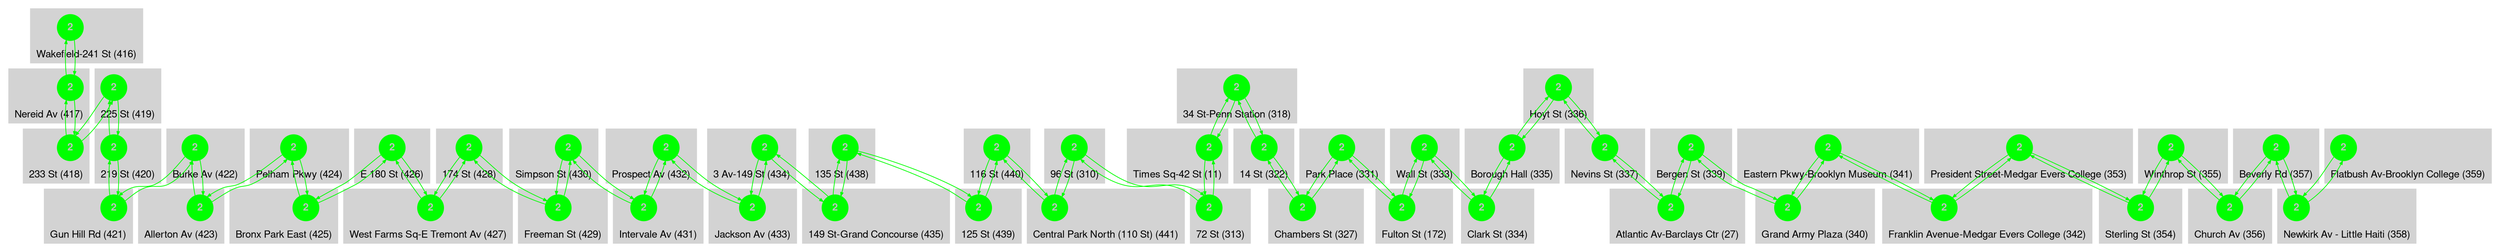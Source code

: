 
digraph G {
  fontname="Helvetica,Arial,sans-serif";
  node [fontname="Helvetica,Arial,sans-serif bold" labelloc="c"];
  edge [fontname="Helvetica,Arial,sans-serif" fontsize=8 arrowsize=0.5];
  
  subgraph cluster_416 {
    style=filled;
    color=lightgrey;
    labelloc="b";
    node [style=filled];
    node [label="2" fillcolor=green, color="green", penwidth=1, fontcolor=gray, shape="circle"]"416_2";
    label = "Wakefield-241 St (416)";
  }

  subgraph cluster_310 {
    style=filled;
    color=lightgrey;
    labelloc="b";
    node [style=filled];
    node [label="2" fillcolor=green, color="green", penwidth=1, fontcolor=gray, shape="circle"]"310_2";
    label = "96 St (310)";
  }

  subgraph cluster_313 {
    style=filled;
    color=lightgrey;
    labelloc="b";
    node [style=filled];
    node [label="2" fillcolor=green, color="green", penwidth=1, fontcolor=gray, shape="circle"]"313_2";
    label = "72 St (313)";
  }

  subgraph cluster_318 {
    style=filled;
    color=lightgrey;
    labelloc="b";
    node [style=filled];
    node [label="2" fillcolor=green, color="green", penwidth=1, fontcolor=gray, shape="circle"]"318_2";
    label = "34 St-Penn Station (318)";
  }

  subgraph cluster_322 {
    style=filled;
    color=lightgrey;
    labelloc="b";
    node [style=filled];
    node [label="2" fillcolor=green, color="green", penwidth=1, fontcolor=gray, shape="circle"]"322_2";
    label = "14 St (322)";
  }

  subgraph cluster_327 {
    style=filled;
    color=lightgrey;
    labelloc="b";
    node [style=filled];
    node [label="2" fillcolor=green, color="green", penwidth=1, fontcolor=gray, shape="circle"]"327_2";
    label = "Chambers St (327)";
  }

  subgraph cluster_331 {
    style=filled;
    color=lightgrey;
    labelloc="b";
    node [style=filled];
    node [label="2" fillcolor=green, color="green", penwidth=1, fontcolor=gray, shape="circle"]"331_2";
    label = "Park Place (331)";
  }

  subgraph cluster_333 {
    style=filled;
    color=lightgrey;
    labelloc="b";
    node [style=filled];
    node [label="2" fillcolor=green, color="green", penwidth=1, fontcolor=gray, shape="circle"]"333_2";
    label = "Wall St (333)";
  }

  subgraph cluster_334 {
    style=filled;
    color=lightgrey;
    labelloc="b";
    node [style=filled];
    node [label="2" fillcolor=green, color="green", penwidth=1, fontcolor=gray, shape="circle"]"334_2";
    label = "Clark St (334)";
  }

  subgraph cluster_336 {
    style=filled;
    color=lightgrey;
    labelloc="b";
    node [style=filled];
    node [label="2" fillcolor=green, color="green", penwidth=1, fontcolor=gray, shape="circle"]"336_2";
    label = "Hoyt St (336)";
  }

  subgraph cluster_339 {
    style=filled;
    color=lightgrey;
    labelloc="b";
    node [style=filled];
    node [label="2" fillcolor=green, color="green", penwidth=1, fontcolor=gray, shape="circle"]"339_2";
    label = "Bergen St (339)";
  }

  subgraph cluster_340 {
    style=filled;
    color=lightgrey;
    labelloc="b";
    node [style=filled];
    node [label="2" fillcolor=green, color="green", penwidth=1, fontcolor=gray, shape="circle"]"340_2";
    label = "Grand Army Plaza (340)";
  }

  subgraph cluster_341 {
    style=filled;
    color=lightgrey;
    labelloc="b";
    node [style=filled];
    node [label="2" fillcolor=green, color="green", penwidth=1, fontcolor=gray, shape="circle"]"341_2";
    label = "Eastern Pkwy-Brooklyn Museum (341)";
  }

  subgraph cluster_438 {
    style=filled;
    color=lightgrey;
    labelloc="b";
    node [style=filled];
    node [label="2" fillcolor=green, color="green", penwidth=1, fontcolor=gray, shape="circle"]"438_2";
    label = "135 St (438)";
  }

  subgraph cluster_439 {
    style=filled;
    color=lightgrey;
    labelloc="b";
    node [style=filled];
    node [label="2" fillcolor=green, color="green", penwidth=1, fontcolor=gray, shape="circle"]"439_2";
    label = "125 St (439)";
  }

  subgraph cluster_440 {
    style=filled;
    color=lightgrey;
    labelloc="b";
    node [style=filled];
    node [label="2" fillcolor=green, color="green", penwidth=1, fontcolor=gray, shape="circle"]"440_2";
    label = "116 St (440)";
  }

  subgraph cluster_441 {
    style=filled;
    color=lightgrey;
    labelloc="b";
    node [style=filled];
    node [label="2" fillcolor=green, color="green", penwidth=1, fontcolor=gray, shape="circle"]"441_2";
    label = "Central Park North (110 St) (441)";
  }

  subgraph cluster_335 {
    style=filled;
    color=lightgrey;
    labelloc="b";
    node [style=filled];
    node [label="2" fillcolor=green, color="green", penwidth=1, fontcolor=gray, shape="circle"]"335_2";
    label = "Borough Hall (335)";
  }

  subgraph cluster_337 {
    style=filled;
    color=lightgrey;
    labelloc="b";
    node [style=filled];
    node [label="2" fillcolor=green, color="green", penwidth=1, fontcolor=gray, shape="circle"]"337_2";
    label = "Nevins St (337)";
  }

  subgraph cluster_342 {
    style=filled;
    color=lightgrey;
    labelloc="b";
    node [style=filled];
    node [label="2" fillcolor=green, color="green", penwidth=1, fontcolor=gray, shape="circle"]"342_2";
    label = "Franklin Avenue-Medgar Evers College (342)";
  }

  subgraph cluster_435 {
    style=filled;
    color=lightgrey;
    labelloc="b";
    node [style=filled];
    node [label="2" fillcolor=green, color="green", penwidth=1, fontcolor=gray, shape="circle"]"435_2";
    label = "149 St-Grand Concourse (435)";
  }

  subgraph cluster_353 {
    style=filled;
    color=lightgrey;
    labelloc="b";
    node [style=filled];
    node [label="2" fillcolor=green, color="green", penwidth=1, fontcolor=gray, shape="circle"]"353_2";
    label = "President Street-Medgar Evers College (353)";
  }

  subgraph cluster_354 {
    style=filled;
    color=lightgrey;
    labelloc="b";
    node [style=filled];
    node [label="2" fillcolor=green, color="green", penwidth=1, fontcolor=gray, shape="circle"]"354_2";
    label = "Sterling St (354)";
  }

  subgraph cluster_355 {
    style=filled;
    color=lightgrey;
    labelloc="b";
    node [style=filled];
    node [label="2" fillcolor=green, color="green", penwidth=1, fontcolor=gray, shape="circle"]"355_2";
    label = "Winthrop St (355)";
  }

  subgraph cluster_356 {
    style=filled;
    color=lightgrey;
    labelloc="b";
    node [style=filled];
    node [label="2" fillcolor=green, color="green", penwidth=1, fontcolor=gray, shape="circle"]"356_2";
    label = "Church Av (356)";
  }

  subgraph cluster_357 {
    style=filled;
    color=lightgrey;
    labelloc="b";
    node [style=filled];
    node [label="2" fillcolor=green, color="green", penwidth=1, fontcolor=gray, shape="circle"]"357_2";
    label = "Beverly Rd (357)";
  }

  subgraph cluster_358 {
    style=filled;
    color=lightgrey;
    labelloc="b";
    node [style=filled];
    node [label="2" fillcolor=green, color="green", penwidth=1, fontcolor=gray, shape="circle"]"358_2";
    label = "Newkirk Av - Little Haiti (358)";
  }

  subgraph cluster_359 {
    style=filled;
    color=lightgrey;
    labelloc="b";
    node [style=filled];
    node [label="2" fillcolor=green, color="green", penwidth=1, fontcolor=gray, shape="circle"]"359_2";
    label = "Flatbush Av-Brooklyn College (359)";
  }

  subgraph cluster_417 {
    style=filled;
    color=lightgrey;
    labelloc="b";
    node [style=filled];
    node [label="2" fillcolor=green, color="green", penwidth=1, fontcolor=gray, shape="circle"]"417_2";
    label = "Nereid Av (417)";
  }

  subgraph cluster_418 {
    style=filled;
    color=lightgrey;
    labelloc="b";
    node [style=filled];
    node [label="2" fillcolor=green, color="green", penwidth=1, fontcolor=gray, shape="circle"]"418_2";
    label = "233 St (418)";
  }

  subgraph cluster_419 {
    style=filled;
    color=lightgrey;
    labelloc="b";
    node [style=filled];
    node [label="2" fillcolor=green, color="green", penwidth=1, fontcolor=gray, shape="circle"]"419_2";
    label = "225 St (419)";
  }

  subgraph cluster_420 {
    style=filled;
    color=lightgrey;
    labelloc="b";
    node [style=filled];
    node [label="2" fillcolor=green, color="green", penwidth=1, fontcolor=gray, shape="circle"]"420_2";
    label = "219 St (420)";
  }

  subgraph cluster_421 {
    style=filled;
    color=lightgrey;
    labelloc="b";
    node [style=filled];
    node [label="2" fillcolor=green, color="green", penwidth=1, fontcolor=gray, shape="circle"]"421_2";
    label = "Gun Hill Rd (421)";
  }

  subgraph cluster_422 {
    style=filled;
    color=lightgrey;
    labelloc="b";
    node [style=filled];
    node [label="2" fillcolor=green, color="green", penwidth=1, fontcolor=gray, shape="circle"]"422_2";
    label = "Burke Av (422)";
  }

  subgraph cluster_423 {
    style=filled;
    color=lightgrey;
    labelloc="b";
    node [style=filled];
    node [label="2" fillcolor=green, color="green", penwidth=1, fontcolor=gray, shape="circle"]"423_2";
    label = "Allerton Av (423)";
  }

  subgraph cluster_424 {
    style=filled;
    color=lightgrey;
    labelloc="b";
    node [style=filled];
    node [label="2" fillcolor=green, color="green", penwidth=1, fontcolor=gray, shape="circle"]"424_2";
    label = "Pelham Pkwy (424)";
  }

  subgraph cluster_425 {
    style=filled;
    color=lightgrey;
    labelloc="b";
    node [style=filled];
    node [label="2" fillcolor=green, color="green", penwidth=1, fontcolor=gray, shape="circle"]"425_2";
    label = "Bronx Park East (425)";
  }

  subgraph cluster_426 {
    style=filled;
    color=lightgrey;
    labelloc="b";
    node [style=filled];
    node [label="2" fillcolor=green, color="green", penwidth=1, fontcolor=gray, shape="circle"]"426_2";
    label = "E 180 St (426)";
  }

  subgraph cluster_427 {
    style=filled;
    color=lightgrey;
    labelloc="b";
    node [style=filled];
    node [label="2" fillcolor=green, color="green", penwidth=1, fontcolor=gray, shape="circle"]"427_2";
    label = "West Farms Sq-E Tremont Av (427)";
  }

  subgraph cluster_428 {
    style=filled;
    color=lightgrey;
    labelloc="b";
    node [style=filled];
    node [label="2" fillcolor=green, color="green", penwidth=1, fontcolor=gray, shape="circle"]"428_2";
    label = "174 St (428)";
  }

  subgraph cluster_429 {
    style=filled;
    color=lightgrey;
    labelloc="b";
    node [style=filled];
    node [label="2" fillcolor=green, color="green", penwidth=1, fontcolor=gray, shape="circle"]"429_2";
    label = "Freeman St (429)";
  }

  subgraph cluster_430 {
    style=filled;
    color=lightgrey;
    labelloc="b";
    node [style=filled];
    node [label="2" fillcolor=green, color="green", penwidth=1, fontcolor=gray, shape="circle"]"430_2";
    label = "Simpson St (430)";
  }

  subgraph cluster_431 {
    style=filled;
    color=lightgrey;
    labelloc="b";
    node [style=filled];
    node [label="2" fillcolor=green, color="green", penwidth=1, fontcolor=gray, shape="circle"]"431_2";
    label = "Intervale Av (431)";
  }

  subgraph cluster_432 {
    style=filled;
    color=lightgrey;
    labelloc="b";
    node [style=filled];
    node [label="2" fillcolor=green, color="green", penwidth=1, fontcolor=gray, shape="circle"]"432_2";
    label = "Prospect Av (432)";
  }

  subgraph cluster_433 {
    style=filled;
    color=lightgrey;
    labelloc="b";
    node [style=filled];
    node [label="2" fillcolor=green, color="green", penwidth=1, fontcolor=gray, shape="circle"]"433_2";
    label = "Jackson Av (433)";
  }

  subgraph cluster_434 {
    style=filled;
    color=lightgrey;
    labelloc="b";
    node [style=filled];
    node [label="2" fillcolor=green, color="green", penwidth=1, fontcolor=gray, shape="circle"]"434_2";
    label = "3 Av-149 St (434)";
  }

  subgraph cluster_172 {
    style=filled;
    color=lightgrey;
    labelloc="b";
    node [style=filled];
    node [label="2" fillcolor=green, color="green", penwidth=1, fontcolor=gray, shape="circle"]"172_2";
    label = "Fulton St (172)";
  }

  subgraph cluster_27 {
    style=filled;
    color=lightgrey;
    labelloc="b";
    node [style=filled];
    node [label="2" fillcolor=green, color="green", penwidth=1, fontcolor=gray, shape="circle"]"27_2";
    label = "Atlantic Av-Barclays Ctr (27)";
  }

  subgraph cluster_11 {
    style=filled;
    color=lightgrey;
    labelloc="b";
    node [style=filled];
    node [label="2" fillcolor=green, color="green", penwidth=1, fontcolor=gray, shape="circle"]"11_2";
    label = "Times Sq-42 St (11)";
  }

  "416_2" -> "417_2"[ color=green fontcolor=green penwidth=1 fontsize=8 arrowsize=0.5];
  "310_2" -> "441_2"[ color=green fontcolor=green penwidth=1 fontsize=8 arrowsize=0.5];
  "310_2" -> "313_2"[ color=green fontcolor=green penwidth=1 fontsize=8 arrowsize=0.5];
  "313_2" -> "310_2"[ color=green fontcolor=green penwidth=1 fontsize=8 arrowsize=0.5];
  "313_2" -> "11_2"[ color=green fontcolor=green penwidth=1 fontsize=8 arrowsize=0.5];
  "318_2" -> "11_2"[ color=green fontcolor=green penwidth=1 fontsize=8 arrowsize=0.5];
  "318_2" -> "322_2"[ color=green fontcolor=green penwidth=1 fontsize=8 arrowsize=0.5];
  "322_2" -> "318_2"[ color=green fontcolor=green penwidth=1 fontsize=8 arrowsize=0.5];
  "322_2" -> "327_2"[ color=green fontcolor=green penwidth=1 fontsize=8 arrowsize=0.5];
  "327_2" -> "331_2"[ color=green fontcolor=green penwidth=1 fontsize=8 arrowsize=0.5];
  "327_2" -> "322_2"[ color=green fontcolor=green penwidth=1 fontsize=8 arrowsize=0.5];
  "331_2" -> "327_2"[ color=green fontcolor=green penwidth=1 fontsize=8 arrowsize=0.5];
  "331_2" -> "172_2"[ color=green fontcolor=green penwidth=1 fontsize=8 arrowsize=0.5];
  "333_2" -> "334_2"[ color=green fontcolor=green penwidth=1 fontsize=8 arrowsize=0.5];
  "333_2" -> "172_2"[ color=green fontcolor=green penwidth=1 fontsize=8 arrowsize=0.5];
  "334_2" -> "333_2"[ color=green fontcolor=green penwidth=1 fontsize=8 arrowsize=0.5];
  "334_2" -> "335_2"[ color=green fontcolor=green penwidth=1 fontsize=8 arrowsize=0.5];
  "336_2" -> "337_2"[ color=green fontcolor=green penwidth=1 fontsize=8 arrowsize=0.5];
  "336_2" -> "335_2"[ color=green fontcolor=green penwidth=1 fontsize=8 arrowsize=0.5];
  "339_2" -> "340_2"[ color=green fontcolor=green penwidth=1 fontsize=8 arrowsize=0.5];
  "339_2" -> "27_2"[ color=green fontcolor=green penwidth=1 fontsize=8 arrowsize=0.5];
  "340_2" -> "341_2"[ color=green fontcolor=green penwidth=1 fontsize=8 arrowsize=0.5];
  "340_2" -> "339_2"[ color=green fontcolor=green penwidth=1 fontsize=8 arrowsize=0.5];
  "341_2" -> "342_2"[ color=green fontcolor=green penwidth=1 fontsize=8 arrowsize=0.5];
  "341_2" -> "340_2"[ color=green fontcolor=green penwidth=1 fontsize=8 arrowsize=0.5];
  "438_2" -> "435_2"[ color=green fontcolor=green penwidth=1 fontsize=8 arrowsize=0.5];
  "438_2" -> "439_2"[ color=green fontcolor=green penwidth=1 fontsize=8 arrowsize=0.5];
  "439_2" -> "438_2"[ color=green fontcolor=green penwidth=1 fontsize=8 arrowsize=0.5];
  "439_2" -> "440_2"[ color=green fontcolor=green penwidth=1 fontsize=8 arrowsize=0.5];
  "440_2" -> "439_2"[ color=green fontcolor=green penwidth=1 fontsize=8 arrowsize=0.5];
  "440_2" -> "441_2"[ color=green fontcolor=green penwidth=1 fontsize=8 arrowsize=0.5];
  "441_2" -> "440_2"[ color=green fontcolor=green penwidth=1 fontsize=8 arrowsize=0.5];
  "441_2" -> "310_2"[ color=green fontcolor=green penwidth=1 fontsize=8 arrowsize=0.5];
  "335_2" -> "336_2"[ color=green fontcolor=green penwidth=1 fontsize=8 arrowsize=0.5];
  "335_2" -> "334_2"[ color=green fontcolor=green penwidth=1 fontsize=8 arrowsize=0.5];
  "337_2" -> "27_2"[ color=green fontcolor=green penwidth=1 fontsize=8 arrowsize=0.5];
  "337_2" -> "336_2"[ color=green fontcolor=green penwidth=1 fontsize=8 arrowsize=0.5];
  "342_2" -> "353_2"[ color=green fontcolor=green penwidth=1 fontsize=8 arrowsize=0.5];
  "342_2" -> "341_2"[ color=green fontcolor=green penwidth=1 fontsize=8 arrowsize=0.5];
  "435_2" -> "434_2"[ color=green fontcolor=green penwidth=1 fontsize=8 arrowsize=0.5];
  "435_2" -> "438_2"[ color=green fontcolor=green penwidth=1 fontsize=8 arrowsize=0.5];
  "353_2" -> "342_2"[ color=green fontcolor=green penwidth=1 fontsize=8 arrowsize=0.5];
  "353_2" -> "354_2"[ color=green fontcolor=green penwidth=1 fontsize=8 arrowsize=0.5];
  "354_2" -> "353_2"[ color=green fontcolor=green penwidth=1 fontsize=8 arrowsize=0.5];
  "354_2" -> "355_2"[ color=green fontcolor=green penwidth=1 fontsize=8 arrowsize=0.5];
  "355_2" -> "354_2"[ color=green fontcolor=green penwidth=1 fontsize=8 arrowsize=0.5];
  "355_2" -> "356_2"[ color=green fontcolor=green penwidth=1 fontsize=8 arrowsize=0.5];
  "356_2" -> "357_2"[ color=green fontcolor=green penwidth=1 fontsize=8 arrowsize=0.5];
  "356_2" -> "355_2"[ color=green fontcolor=green penwidth=1 fontsize=8 arrowsize=0.5];
  "357_2" -> "356_2"[ color=green fontcolor=green penwidth=1 fontsize=8 arrowsize=0.5];
  "357_2" -> "358_2"[ color=green fontcolor=green penwidth=1 fontsize=8 arrowsize=0.5];
  "358_2" -> "359_2"[ color=green fontcolor=green penwidth=1 fontsize=8 arrowsize=0.5];
  "358_2" -> "357_2"[ color=green fontcolor=green penwidth=1 fontsize=8 arrowsize=0.5];
  "359_2" -> "358_2"[ color=green fontcolor=green penwidth=1 fontsize=8 arrowsize=0.5];
  "417_2" -> "416_2"[ color=green fontcolor=green penwidth=1 fontsize=8 arrowsize=0.5];
  "417_2" -> "418_2"[ color=green fontcolor=green penwidth=1 fontsize=8 arrowsize=0.5];
  "418_2" -> "417_2"[ color=green fontcolor=green penwidth=1 fontsize=8 arrowsize=0.5];
  "418_2" -> "419_2"[ color=green fontcolor=green penwidth=1 fontsize=8 arrowsize=0.5];
  "419_2" -> "418_2"[ color=green fontcolor=green penwidth=1 fontsize=8 arrowsize=0.5];
  "419_2" -> "420_2"[ color=green fontcolor=green penwidth=1 fontsize=8 arrowsize=0.5];
  "420_2" -> "419_2"[ color=green fontcolor=green penwidth=1 fontsize=8 arrowsize=0.5];
  "420_2" -> "421_2"[ color=green fontcolor=green penwidth=1 fontsize=8 arrowsize=0.5];
  "421_2" -> "420_2"[ color=green fontcolor=green penwidth=1 fontsize=8 arrowsize=0.5];
  "421_2" -> "422_2"[ color=green fontcolor=green penwidth=1 fontsize=8 arrowsize=0.5];
  "422_2" -> "421_2"[ color=green fontcolor=green penwidth=1 fontsize=8 arrowsize=0.5];
  "422_2" -> "423_2"[ color=green fontcolor=green penwidth=1 fontsize=8 arrowsize=0.5];
  "423_2" -> "422_2"[ color=green fontcolor=green penwidth=1 fontsize=8 arrowsize=0.5];
  "423_2" -> "424_2"[ color=green fontcolor=green penwidth=1 fontsize=8 arrowsize=0.5];
  "424_2" -> "423_2"[ color=green fontcolor=green penwidth=1 fontsize=8 arrowsize=0.5];
  "424_2" -> "425_2"[ color=green fontcolor=green penwidth=1 fontsize=8 arrowsize=0.5];
  "425_2" -> "424_2"[ color=green fontcolor=green penwidth=1 fontsize=8 arrowsize=0.5];
  "425_2" -> "426_2"[ color=green fontcolor=green penwidth=1 fontsize=8 arrowsize=0.5];
  "426_2" -> "425_2"[ color=green fontcolor=green penwidth=1 fontsize=8 arrowsize=0.5];
  "426_2" -> "427_2"[ color=green fontcolor=green penwidth=1 fontsize=8 arrowsize=0.5];
  "427_2" -> "426_2"[ color=green fontcolor=green penwidth=1 fontsize=8 arrowsize=0.5];
  "427_2" -> "428_2"[ color=green fontcolor=green penwidth=1 fontsize=8 arrowsize=0.5];
  "428_2" -> "427_2"[ color=green fontcolor=green penwidth=1 fontsize=8 arrowsize=0.5];
  "428_2" -> "429_2"[ color=green fontcolor=green penwidth=1 fontsize=8 arrowsize=0.5];
  "429_2" -> "430_2"[ color=green fontcolor=green penwidth=1 fontsize=8 arrowsize=0.5];
  "429_2" -> "428_2"[ color=green fontcolor=green penwidth=1 fontsize=8 arrowsize=0.5];
  "430_2" -> "429_2"[ color=green fontcolor=green penwidth=1 fontsize=8 arrowsize=0.5];
  "430_2" -> "431_2"[ color=green fontcolor=green penwidth=1 fontsize=8 arrowsize=0.5];
  "431_2" -> "430_2"[ color=green fontcolor=green penwidth=1 fontsize=8 arrowsize=0.5];
  "431_2" -> "432_2"[ color=green fontcolor=green penwidth=1 fontsize=8 arrowsize=0.5];
  "432_2" -> "433_2"[ color=green fontcolor=green penwidth=1 fontsize=8 arrowsize=0.5];
  "432_2" -> "431_2"[ color=green fontcolor=green penwidth=1 fontsize=8 arrowsize=0.5];
  "433_2" -> "432_2"[ color=green fontcolor=green penwidth=1 fontsize=8 arrowsize=0.5];
  "433_2" -> "434_2"[ color=green fontcolor=green penwidth=1 fontsize=8 arrowsize=0.5];
  "434_2" -> "435_2"[ color=green fontcolor=green penwidth=1 fontsize=8 arrowsize=0.5];
  "434_2" -> "433_2"[ color=green fontcolor=green penwidth=1 fontsize=8 arrowsize=0.5];
  "172_2" -> "331_2"[ color=green fontcolor=green penwidth=1 fontsize=8 arrowsize=0.5];
  "172_2" -> "333_2"[ color=green fontcolor=green penwidth=1 fontsize=8 arrowsize=0.5];
  "27_2" -> "339_2"[ color=green fontcolor=green penwidth=1 fontsize=8 arrowsize=0.5];
  "27_2" -> "337_2"[ color=green fontcolor=green penwidth=1 fontsize=8 arrowsize=0.5];
  "11_2" -> "318_2"[ color=green fontcolor=green penwidth=1 fontsize=8 arrowsize=0.5];
  "11_2" -> "313_2"[ color=green fontcolor=green penwidth=1 fontsize=8 arrowsize=0.5];

}
